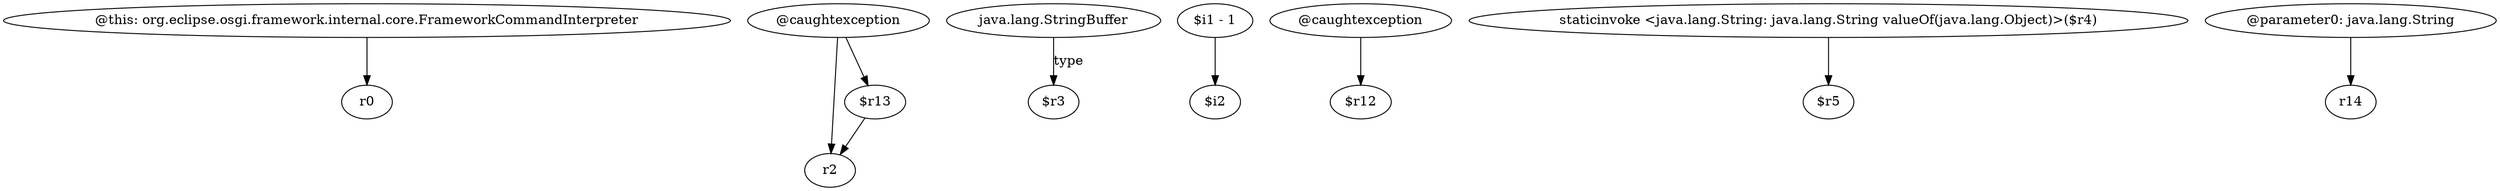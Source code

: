 digraph g {
0[label="@this: org.eclipse.osgi.framework.internal.core.FrameworkCommandInterpreter"]
1[label="r0"]
0->1[label=""]
2[label="@caughtexception"]
3[label="r2"]
2->3[label=""]
4[label="java.lang.StringBuffer"]
5[label="$r3"]
4->5[label="type"]
6[label="$i1 - 1"]
7[label="$i2"]
6->7[label=""]
8[label="@caughtexception"]
9[label="$r12"]
8->9[label=""]
10[label="$r13"]
2->10[label=""]
10->3[label=""]
11[label="staticinvoke <java.lang.String: java.lang.String valueOf(java.lang.Object)>($r4)"]
12[label="$r5"]
11->12[label=""]
13[label="@parameter0: java.lang.String"]
14[label="r14"]
13->14[label=""]
}